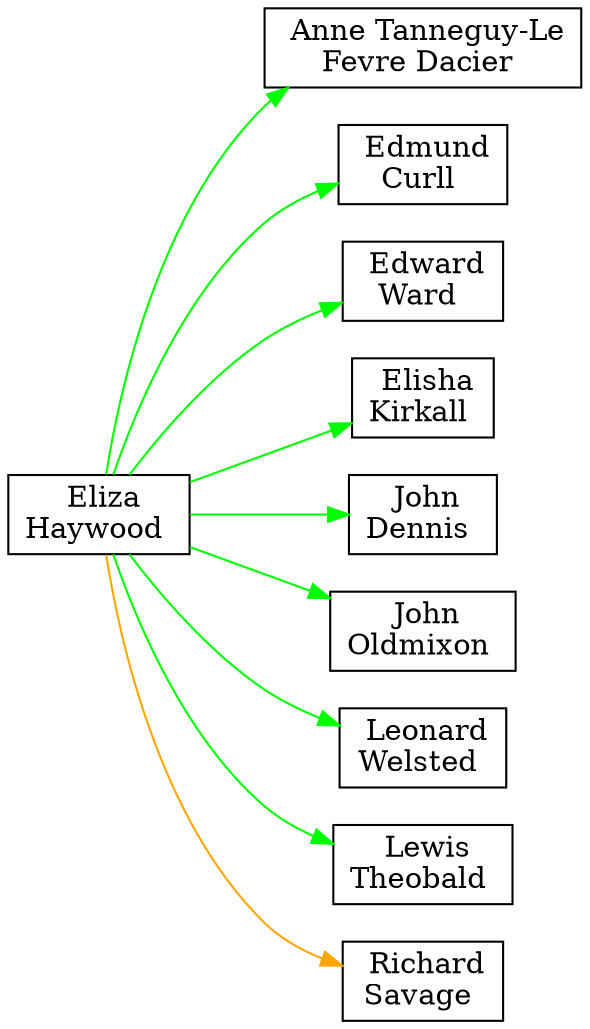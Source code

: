 digraph G {
rankdir=LR
node [shape=rect overlap=false]
ANNE_TANNEGUYLE_FEVRE_DACIER [label=< Anne Tanneguy-Le<br/>Fevre Dacier >]
EDMUND_CURLL [label=< Edmund<br/>Curll >]
EDWARD_WARD [label=< Edward<br/>Ward >]
ELISHA_KIRKALL [label=< Elisha<br/>Kirkall >]
ELIZA_HAYWOOD [label=< Eliza<br/>Haywood >]
JOHN_DENNIS [label=< John<br/>Dennis >]
JOHN_OLDMIXON [label=< John<br/>Oldmixon >]
LEONARD_WELSTED [label=< Leonard<br/>Welsted >]
LEWIS_THEOBALD [label=< Lewis<br/>Theobald >]
RICHARD_SAVAGE [label=< Richard<br/>Savage >]
ELIZA_HAYWOOD -> ANNE_TANNEGUYLE_FEVRE_DACIER [color=green weight=1]
ELIZA_HAYWOOD -> EDMUND_CURLL [color=green weight=1]
ELIZA_HAYWOOD -> EDWARD_WARD [color=green weight=1]
ELIZA_HAYWOOD -> ELISHA_KIRKALL [color=green weight=1]
ELIZA_HAYWOOD -> JOHN_DENNIS [color=green weight=1]
ELIZA_HAYWOOD -> JOHN_OLDMIXON [color=green weight=1]
ELIZA_HAYWOOD -> LEONARD_WELSTED [color=green weight=1]
ELIZA_HAYWOOD -> LEWIS_THEOBALD [color=green weight=1]
ELIZA_HAYWOOD -> RICHARD_SAVAGE [color=orange weight=1]
}